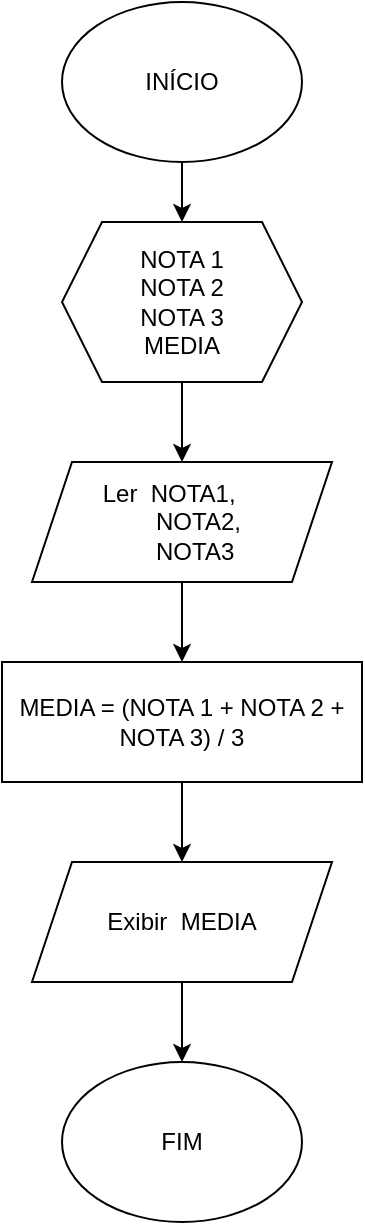 <mxfile version="24.7.8">
  <diagram name="Página-1" id="APbT7lsQblCrBqvB5Vlu">
    <mxGraphModel dx="1050" dy="609" grid="1" gridSize="10" guides="1" tooltips="1" connect="1" arrows="1" fold="1" page="1" pageScale="1" pageWidth="827" pageHeight="1169" math="0" shadow="0">
      <root>
        <mxCell id="0" />
        <mxCell id="1" parent="0" />
        <mxCell id="U4eYH-IfSYCv08nCtTG3-3" value="" style="edgeStyle=orthogonalEdgeStyle;rounded=0;orthogonalLoop=1;jettySize=auto;html=1;" parent="1" source="U4eYH-IfSYCv08nCtTG3-1" target="U4eYH-IfSYCv08nCtTG3-2" edge="1">
          <mxGeometry relative="1" as="geometry" />
        </mxCell>
        <mxCell id="U4eYH-IfSYCv08nCtTG3-1" value="INÍCIO" style="ellipse;whiteSpace=wrap;html=1;" parent="1" vertex="1">
          <mxGeometry x="240" y="130" width="120" height="80" as="geometry" />
        </mxCell>
        <mxCell id="U4eYH-IfSYCv08nCtTG3-5" value="" style="edgeStyle=orthogonalEdgeStyle;rounded=0;orthogonalLoop=1;jettySize=auto;html=1;" parent="1" source="U4eYH-IfSYCv08nCtTG3-2" target="U4eYH-IfSYCv08nCtTG3-4" edge="1">
          <mxGeometry relative="1" as="geometry" />
        </mxCell>
        <mxCell id="U4eYH-IfSYCv08nCtTG3-2" value="NOTA 1&lt;div&gt;NOTA 2&lt;/div&gt;&lt;div&gt;NOTA 3&lt;/div&gt;&lt;div&gt;MEDIA&lt;/div&gt;" style="shape=hexagon;perimeter=hexagonPerimeter2;whiteSpace=wrap;html=1;fixedSize=1;" parent="1" vertex="1">
          <mxGeometry x="240" y="240" width="120" height="80" as="geometry" />
        </mxCell>
        <mxCell id="U4eYH-IfSYCv08nCtTG3-7" value="" style="edgeStyle=orthogonalEdgeStyle;rounded=0;orthogonalLoop=1;jettySize=auto;html=1;" parent="1" source="U4eYH-IfSYCv08nCtTG3-4" target="U4eYH-IfSYCv08nCtTG3-6" edge="1">
          <mxGeometry relative="1" as="geometry" />
        </mxCell>
        <mxCell id="U4eYH-IfSYCv08nCtTG3-4" value="&amp;nbsp; &amp;nbsp; &amp;nbsp; &amp;nbsp; &amp;nbsp; Ler&amp;nbsp; NOTA1,&lt;div&gt;&lt;span style=&quot;background-color: initial;&quot;&gt;&amp;nbsp; &amp;nbsp; &amp;nbsp; &amp;nbsp; &amp;nbsp; &amp;nbsp; &amp;nbsp; &amp;nbsp; &amp;nbsp; NOTA2,&lt;/span&gt;&lt;div&gt;&lt;div&gt;&amp;nbsp; &amp;nbsp; &amp;nbsp; &amp;nbsp; &amp;nbsp; &amp;nbsp; &amp;nbsp; &amp;nbsp; &amp;nbsp; NOTA3&lt;/div&gt;&lt;/div&gt;&lt;/div&gt;" style="shape=parallelogram;perimeter=parallelogramPerimeter;whiteSpace=wrap;html=1;fixedSize=1;align=left;" parent="1" vertex="1">
          <mxGeometry x="225" y="360" width="150" height="60" as="geometry" />
        </mxCell>
        <mxCell id="U4eYH-IfSYCv08nCtTG3-9" value="" style="edgeStyle=orthogonalEdgeStyle;rounded=0;orthogonalLoop=1;jettySize=auto;html=1;" parent="1" source="U4eYH-IfSYCv08nCtTG3-6" target="U4eYH-IfSYCv08nCtTG3-8" edge="1">
          <mxGeometry relative="1" as="geometry" />
        </mxCell>
        <mxCell id="U4eYH-IfSYCv08nCtTG3-6" value="MEDIA = (NOTA 1 + NOTA 2 + NOTA 3) / 3" style="rounded=0;whiteSpace=wrap;html=1;" parent="1" vertex="1">
          <mxGeometry x="210" y="460" width="180" height="60" as="geometry" />
        </mxCell>
        <mxCell id="U4eYH-IfSYCv08nCtTG3-11" value="" style="edgeStyle=orthogonalEdgeStyle;rounded=0;orthogonalLoop=1;jettySize=auto;html=1;" parent="1" source="U4eYH-IfSYCv08nCtTG3-8" target="U4eYH-IfSYCv08nCtTG3-10" edge="1">
          <mxGeometry relative="1" as="geometry" />
        </mxCell>
        <mxCell id="U4eYH-IfSYCv08nCtTG3-8" value="Exibir&amp;nbsp; MEDIA" style="shape=parallelogram;perimeter=parallelogramPerimeter;whiteSpace=wrap;html=1;fixedSize=1;" parent="1" vertex="1">
          <mxGeometry x="225" y="560" width="150" height="60" as="geometry" />
        </mxCell>
        <mxCell id="U4eYH-IfSYCv08nCtTG3-10" value="FIM" style="ellipse;whiteSpace=wrap;html=1;" parent="1" vertex="1">
          <mxGeometry x="240" y="660" width="120" height="80" as="geometry" />
        </mxCell>
      </root>
    </mxGraphModel>
  </diagram>
</mxfile>
